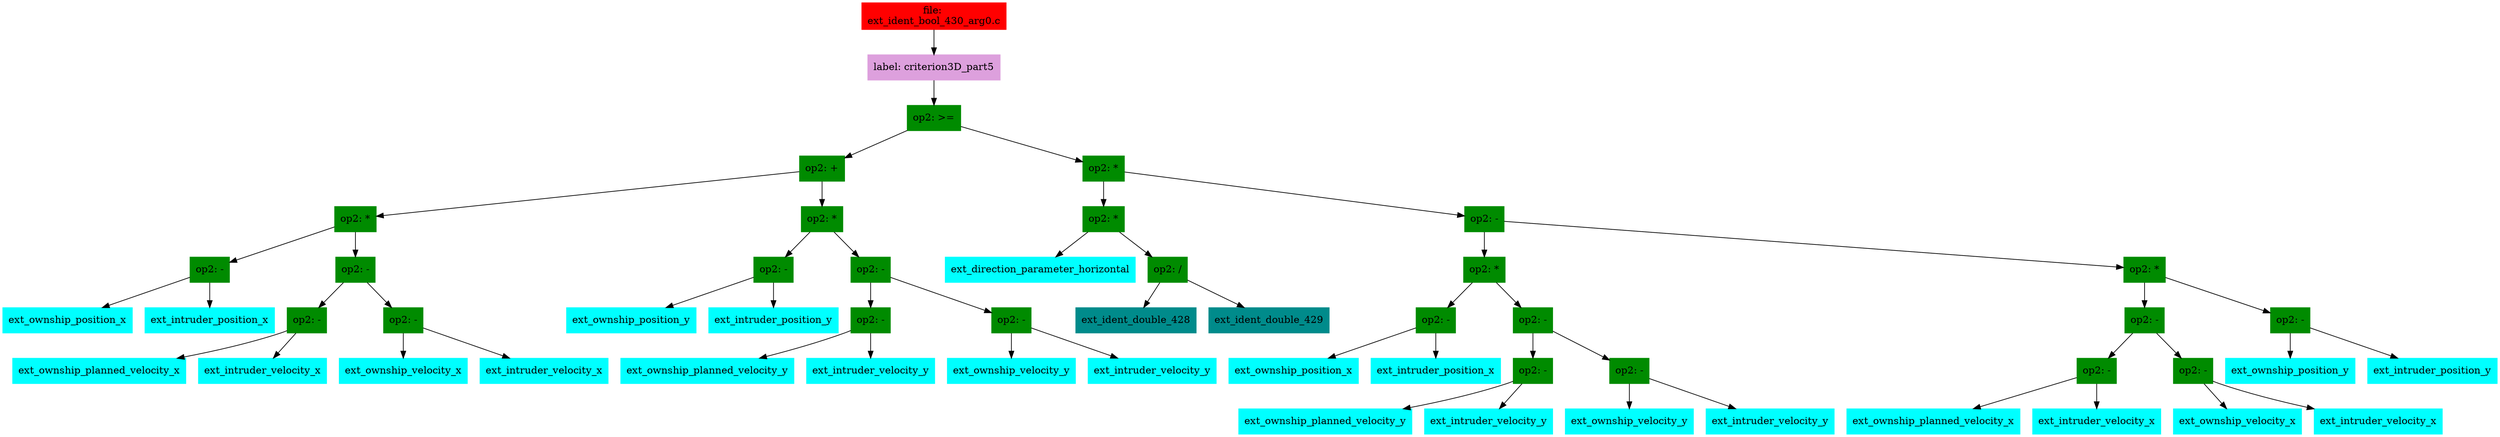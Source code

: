 digraph G {
node [shape=box]

0 [label="file: 
ext_ident_bool_430_arg0.c",color=red, style=filled]
1 [label="label: criterion3D_part5",color=plum, style=filled]
0 -> 1
2 [label="op2: >=",color=green4, style=filled]
1 -> 2
3 [label="op2: +",color=green4, style=filled]
2 -> 3
4 [label="op2: *",color=green4, style=filled]
3 -> 4
5 [label="op2: -",color=green4, style=filled]
4 -> 5
6 [label="ext_ownship_position_x",color=cyan1, style=filled]
5 -> 6
7 [label="ext_intruder_position_x",color=cyan1, style=filled]
5 -> 7
8 [label="op2: -",color=green4, style=filled]
4 -> 8
9 [label="op2: -",color=green4, style=filled]
8 -> 9
10 [label="ext_ownship_planned_velocity_x",color=cyan1, style=filled]
9 -> 10
11 [label="ext_intruder_velocity_x",color=cyan1, style=filled]
9 -> 11
12 [label="op2: -",color=green4, style=filled]
8 -> 12
13 [label="ext_ownship_velocity_x",color=cyan1, style=filled]
12 -> 13
14 [label="ext_intruder_velocity_x",color=cyan1, style=filled]
12 -> 14
15 [label="op2: *",color=green4, style=filled]
3 -> 15
16 [label="op2: -",color=green4, style=filled]
15 -> 16
17 [label="ext_ownship_position_y",color=cyan1, style=filled]
16 -> 17
18 [label="ext_intruder_position_y",color=cyan1, style=filled]
16 -> 18
19 [label="op2: -",color=green4, style=filled]
15 -> 19
20 [label="op2: -",color=green4, style=filled]
19 -> 20
21 [label="ext_ownship_planned_velocity_y",color=cyan1, style=filled]
20 -> 21
22 [label="ext_intruder_velocity_y",color=cyan1, style=filled]
20 -> 22
23 [label="op2: -",color=green4, style=filled]
19 -> 23
24 [label="ext_ownship_velocity_y",color=cyan1, style=filled]
23 -> 24
25 [label="ext_intruder_velocity_y",color=cyan1, style=filled]
23 -> 25
26 [label="op2: *",color=green4, style=filled]
2 -> 26
27 [label="op2: *",color=green4, style=filled]
26 -> 27
28 [label="ext_direction_parameter_horizontal",color=cyan1, style=filled]
27 -> 28
29 [label="op2: /",color=green4, style=filled]
27 -> 29
30 [label="ext_ident_double_428",color=cyan4, style=filled]
29 -> 30
54 [label="ext_ident_double_429",color=cyan4, style=filled]
29 -> 54
57 [label="op2: -",color=green4, style=filled]
26 -> 57
58 [label="op2: *",color=green4, style=filled]
57 -> 58
59 [label="op2: -",color=green4, style=filled]
58 -> 59
60 [label="ext_ownship_position_x",color=cyan1, style=filled]
59 -> 60
61 [label="ext_intruder_position_x",color=cyan1, style=filled]
59 -> 61
62 [label="op2: -",color=green4, style=filled]
58 -> 62
63 [label="op2: -",color=green4, style=filled]
62 -> 63
64 [label="ext_ownship_planned_velocity_y",color=cyan1, style=filled]
63 -> 64
65 [label="ext_intruder_velocity_y",color=cyan1, style=filled]
63 -> 65
66 [label="op2: -",color=green4, style=filled]
62 -> 66
67 [label="ext_ownship_velocity_y",color=cyan1, style=filled]
66 -> 67
68 [label="ext_intruder_velocity_y",color=cyan1, style=filled]
66 -> 68
69 [label="op2: *",color=green4, style=filled]
57 -> 69
70 [label="op2: -",color=green4, style=filled]
69 -> 70
71 [label="op2: -",color=green4, style=filled]
70 -> 71
72 [label="ext_ownship_planned_velocity_x",color=cyan1, style=filled]
71 -> 72
73 [label="ext_intruder_velocity_x",color=cyan1, style=filled]
71 -> 73
74 [label="op2: -",color=green4, style=filled]
70 -> 74
75 [label="ext_ownship_velocity_x",color=cyan1, style=filled]
74 -> 75
76 [label="ext_intruder_velocity_x",color=cyan1, style=filled]
74 -> 76
77 [label="op2: -",color=green4, style=filled]
69 -> 77
78 [label="ext_ownship_position_y",color=cyan1, style=filled]
77 -> 78
79 [label="ext_intruder_position_y",color=cyan1, style=filled]
77 -> 79


}

